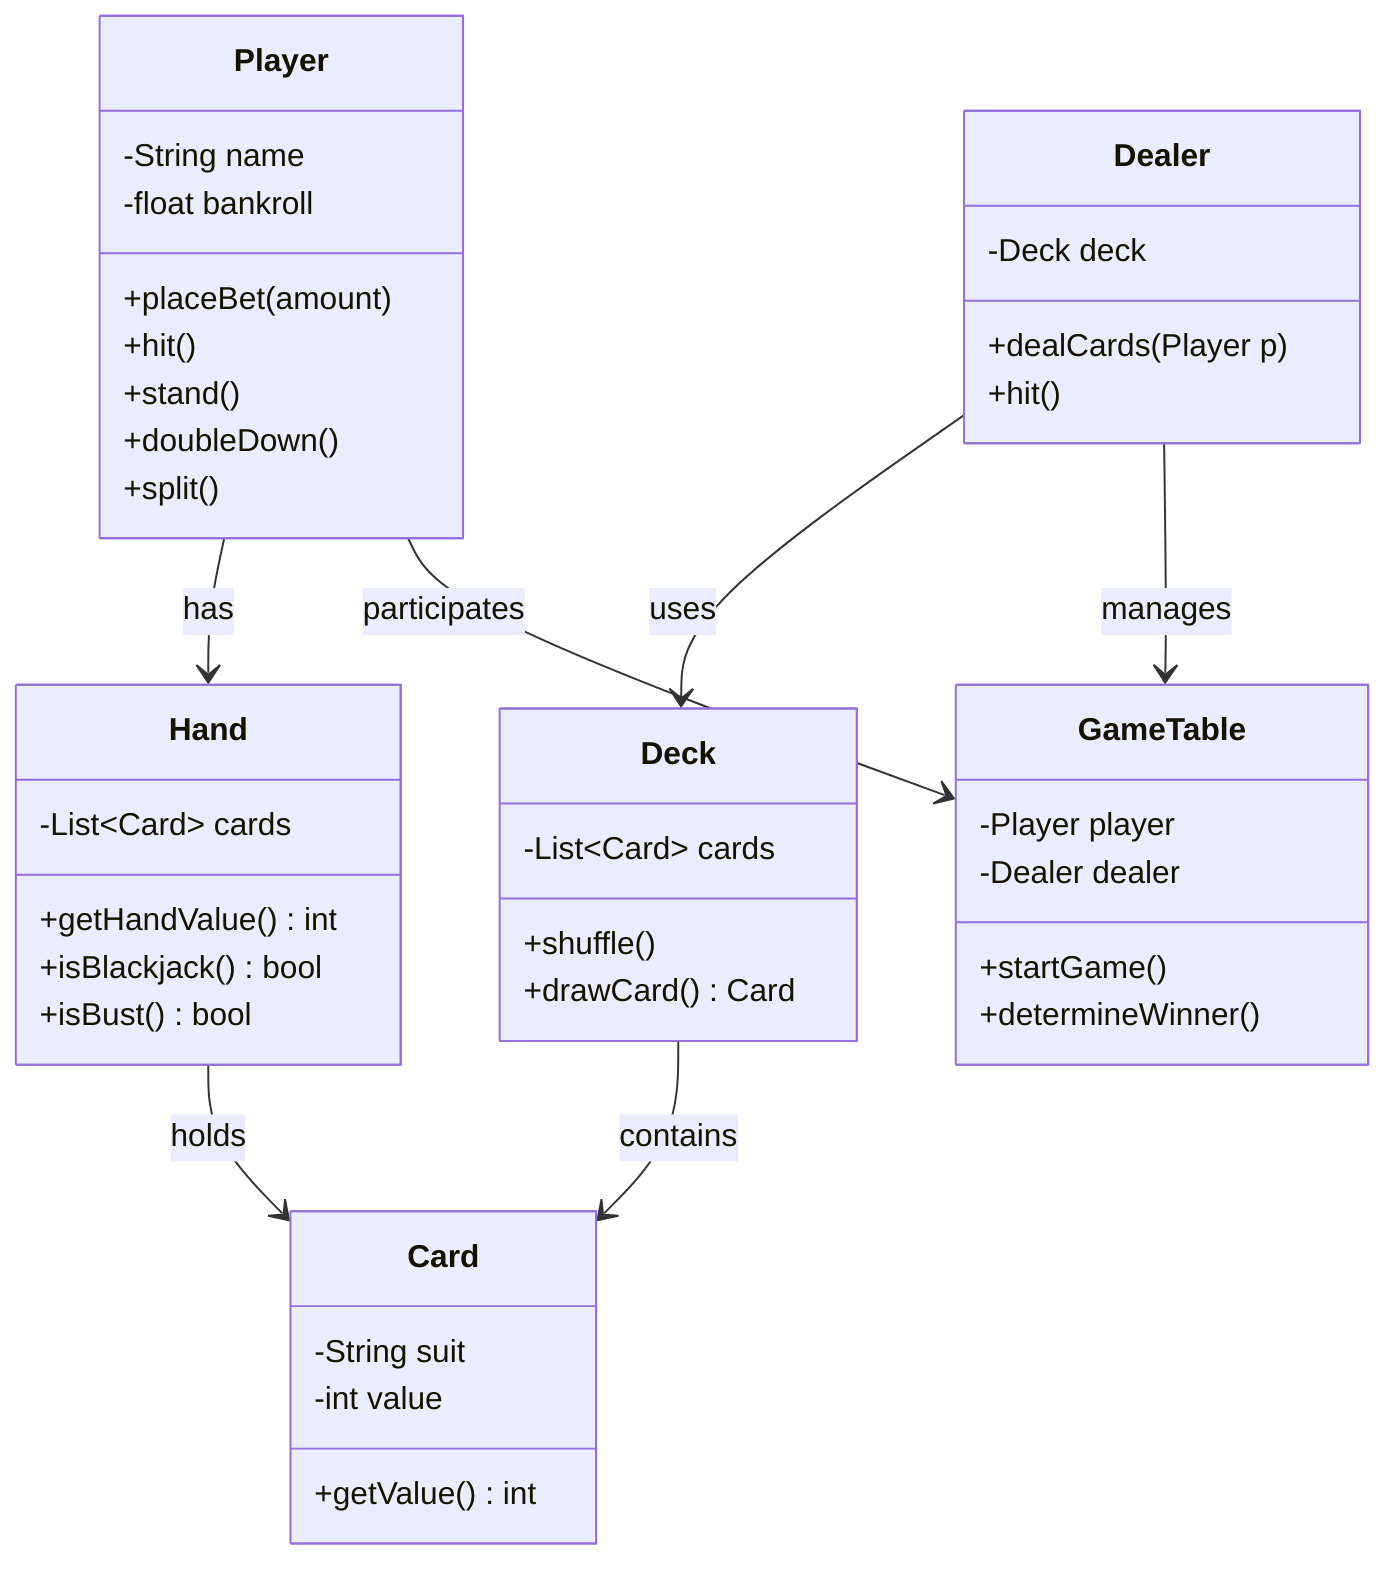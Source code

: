 classDiagram
    class Player {
        -String name
        -float bankroll
        +placeBet(amount)
        +hit()
        +stand()
        +doubleDown()
        +split()
    }

    class Dealer {
        -Deck deck
        +dealCards(Player p)
        +hit()
    }

    class Card {
        -String suit
        -int value
        +getValue() int
    }

    class Deck {
        -List~Card~ cards
        +shuffle()
        +drawCard() Card
    }

    class Hand {
        -List~Card~ cards
        +getHandValue() int
        +isBlackjack() bool
        +isBust() bool
    }

    class GameTable {
        -Player player
        -Dealer dealer
        +startGame()
        +determineWinner()
    }

    Player --> Hand : has
    Dealer --> Deck : uses
    Deck --> Card : contains
    Player --> GameTable : participates
    Dealer --> GameTable : manages
    Hand --> Card : holds